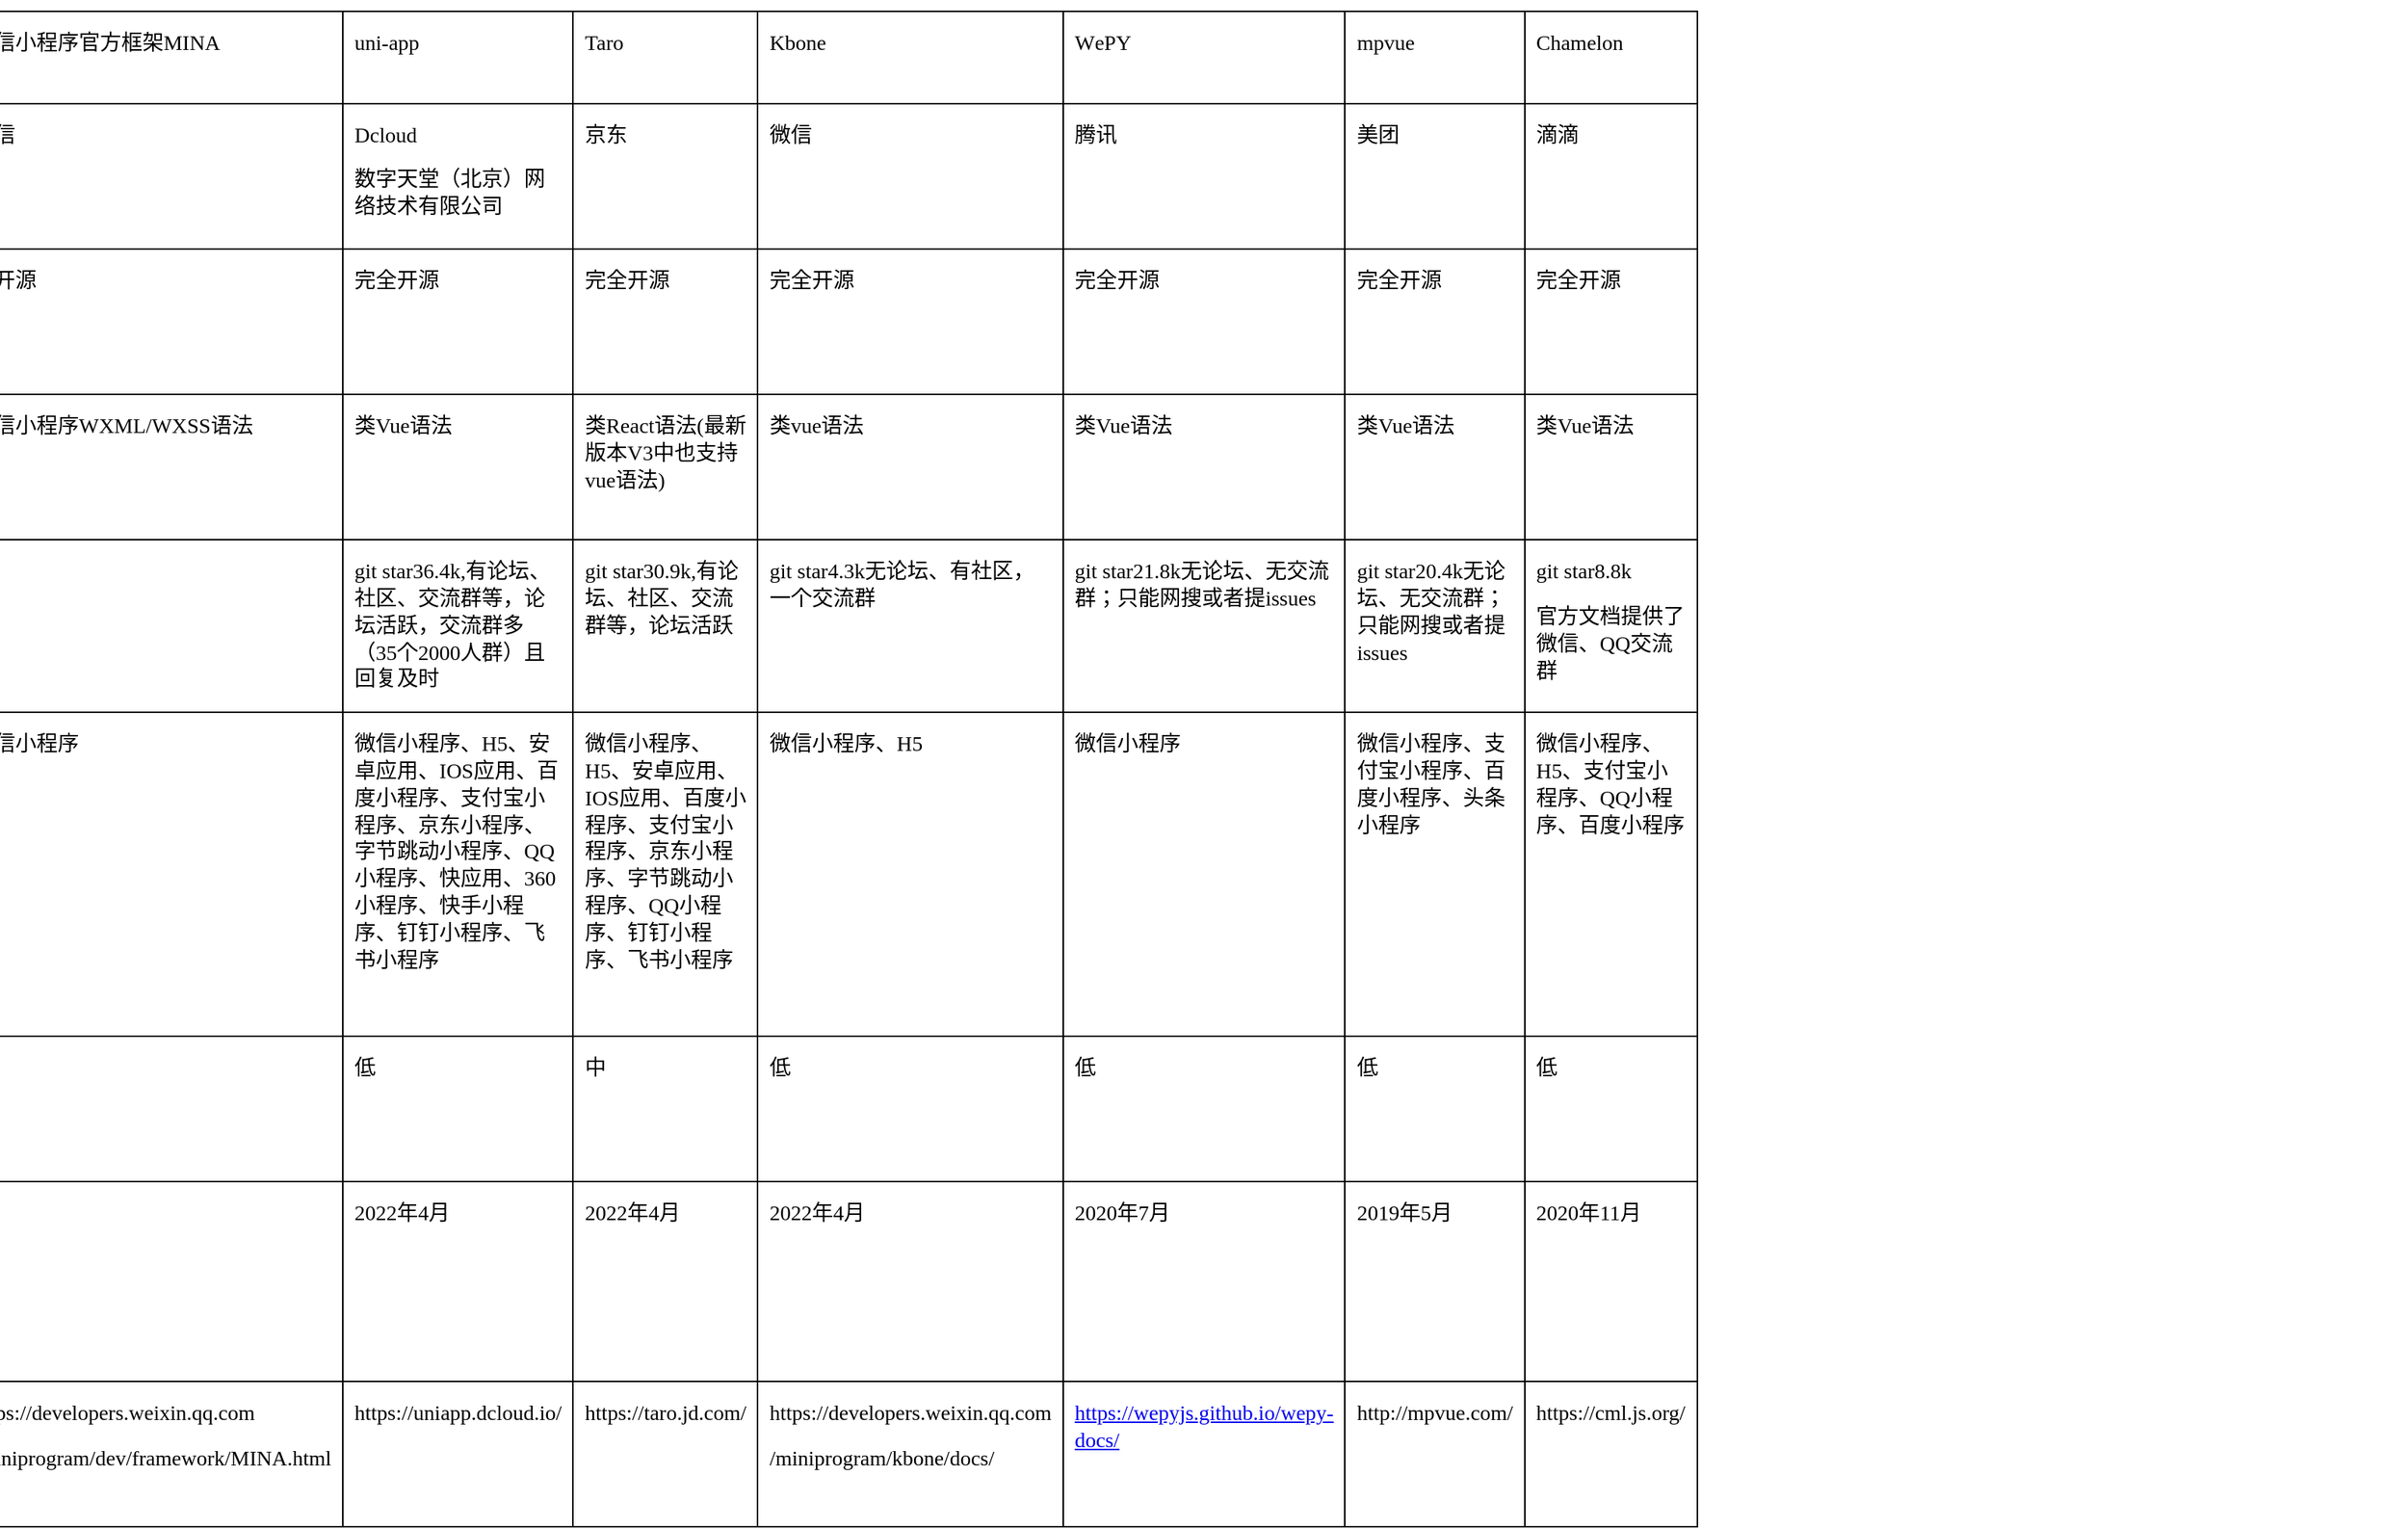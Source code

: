<mxfile version="17.4.6" type="github">
  <diagram id="JvjC3xm0Hi5qa_1F5xGV" name="第 1 页">
    <mxGraphModel dx="1673" dy="896" grid="1" gridSize="10" guides="1" tooltips="1" connect="1" arrows="1" fold="1" page="1" pageScale="1" pageWidth="827" pageHeight="1169" math="0" shadow="0">
      <root>
        <mxCell id="0" />
        <mxCell id="1" parent="0" />
        <mxCell id="kYMN8gXYN29zYbQPkMFa-84" value="&lt;table class=&quot;MsoTableGrid&quot; border=&quot;1&quot; cellspacing=&quot;0&quot; style=&quot;border-collapse: collapse ; width: 524.5pt ; margin-left: -43.1pt ; border: none&quot;&gt;&lt;tbody&gt;&lt;tr&gt;&lt;td width=&quot;84&quot; valign=&quot;top&quot; style=&quot;width: 63.7pt ; padding: 0.0pt 5.4pt 0.0pt 5.4pt ; border-left: 1.0pt solid ; border-right: 1.0pt solid ; border-top: 1.0pt solid ; border-bottom: 1.0pt solid&quot;&gt;&lt;p class=&quot;MsoNormal&quot;&gt;&lt;span style=&quot;font-size: 10.5pt&quot;&gt;&lt;font face=&quot;宋体&quot;&gt;框架&lt;/font&gt;&lt;/span&gt;&lt;span style=&quot;font-family: &amp;#34;calibri&amp;#34; ; font-size: 10.5pt&quot;&gt;&lt;/span&gt;&lt;/p&gt;&lt;/td&gt;&lt;td width=&quot;73&quot; valign=&quot;top&quot; style=&quot;width: 55.1pt ; padding: 0.0pt 5.4pt 0.0pt 5.4pt ; border-left: 1.0pt solid ; border-right: 1.0pt solid ; border-top: 1.0pt solid ; border-bottom: 1.0pt solid&quot;&gt;&lt;p class=&quot;MsoNormal&quot;&gt;&lt;span style=&quot;font-size: 10.5pt&quot;&gt;&lt;font face=&quot;宋体&quot;&gt;微信小程序官方框架&lt;/font&gt;&lt;/span&gt;&lt;span style=&quot;font-size: 10.5pt&quot;&gt;&lt;font face=&quot;Calibri&quot;&gt;MINA&lt;/font&gt;&lt;/span&gt;&lt;span style=&quot;font-family: &amp;#34;calibri&amp;#34; ; font-size: 10.5pt&quot;&gt;&lt;/span&gt;&lt;/p&gt;&lt;/td&gt;&lt;td width=&quot;80&quot; valign=&quot;top&quot; style=&quot;width: 60.05pt ; padding: 0.0pt 5.4pt 0.0pt 5.4pt ; border-left: 1.0pt solid ; border-right: 1.0pt solid ; border-top: 1.0pt solid ; border-bottom: 1.0pt solid&quot;&gt;&lt;p class=&quot;MsoNormal&quot;&gt;&lt;span style=&quot;font-size: 10.5pt&quot;&gt;&lt;font face=&quot;Calibri&quot;&gt;u&lt;/font&gt;&lt;/span&gt;&lt;span style=&quot;font-size: 10.5pt&quot;&gt;&lt;font face=&quot;Calibri&quot;&gt;ni-app&lt;/font&gt;&lt;/span&gt;&lt;span style=&quot;font-family: &amp;#34;calibri&amp;#34; ; font-size: 10.5pt&quot;&gt;&lt;/span&gt;&lt;/p&gt;&lt;/td&gt;&lt;td width=&quot;80&quot; valign=&quot;top&quot; style=&quot;width: 60.05pt ; padding: 0.0pt 5.4pt 0.0pt 5.4pt ; border-left: 1.0pt solid ; border-right: 1.0pt solid ; border-top: 1.0pt solid ; border-bottom: 1.0pt solid&quot;&gt;&lt;p class=&quot;MsoNormal&quot;&gt;&lt;span style=&quot;font-size: 10.5pt&quot;&gt;&lt;font face=&quot;Calibri&quot;&gt;Taro&lt;/font&gt;&lt;/span&gt;&lt;span style=&quot;font-family: &amp;#34;calibri&amp;#34; ; font-size: 10.5pt&quot;&gt;&lt;/span&gt;&lt;/p&gt;&lt;/td&gt;&lt;td width=&quot;73&quot; valign=&quot;top&quot; style=&quot;width: 55.1pt ; padding: 0.0pt 5.4pt 0.0pt 5.4pt ; border-left: 1.0pt solid ; border-right: 1.0pt solid ; border-top: 1.0pt solid ; border-bottom: 1.0pt solid&quot;&gt;&lt;p class=&quot;MsoNormal&quot;&gt;&lt;span style=&quot;font-size: 10.5pt&quot;&gt;&lt;font face=&quot;Calibri&quot;&gt;Kbone&lt;/font&gt;&lt;/span&gt;&lt;span style=&quot;font-family: &amp;#34;calibri&amp;#34; ; font-size: 10.5pt&quot;&gt;&lt;/span&gt;&lt;/p&gt;&lt;/td&gt;&lt;td width=&quot;80&quot; valign=&quot;top&quot; style=&quot;width: 60.05pt ; padding: 0.0pt 5.4pt 0.0pt 5.4pt ; border-left: 1.0pt solid ; border-right: 1.0pt solid ; border-top: 1.0pt solid ; border-bottom: 1.0pt solid&quot;&gt;&lt;p class=&quot;MsoNormal&quot;&gt;&lt;span style=&quot;font-family: &amp;#34;calibri&amp;#34; ; font-size: 10.5pt&quot;&gt;W&lt;/span&gt;&lt;span style=&quot;font-size: 10.5pt&quot;&gt;&lt;font face=&quot;Calibri&quot;&gt;ePY&lt;/font&gt;&lt;/span&gt;&lt;span style=&quot;font-family: &amp;#34;calibri&amp;#34; ; font-size: 10.5pt&quot;&gt;&lt;/span&gt;&lt;/p&gt;&lt;/td&gt;&lt;td width=&quot;80&quot; valign=&quot;top&quot; style=&quot;width: 60.05pt ; padding: 0.0pt 5.4pt 0.0pt 5.4pt ; border-left: 1.0pt solid ; border-right: 1.0pt solid ; border-top: 1.0pt solid ; border-bottom: 1.0pt solid&quot;&gt;&lt;p class=&quot;MsoNormal&quot;&gt;&lt;span style=&quot;font-size: 10.5pt&quot;&gt;&lt;font face=&quot;Calibri&quot;&gt;m&lt;/font&gt;&lt;/span&gt;&lt;span style=&quot;font-size: 10.5pt&quot;&gt;&lt;font face=&quot;Calibri&quot;&gt;pvue&lt;/font&gt;&lt;/span&gt;&lt;span style=&quot;font-family: &amp;#34;calibri&amp;#34; ; font-size: 10.5pt&quot;&gt;&lt;/span&gt;&lt;/p&gt;&lt;/td&gt;&lt;td width=&quot;147&quot; valign=&quot;top&quot; style=&quot;width: 110.4pt ; padding: 0.0pt 5.4pt 0.0pt 5.4pt ; border-left: 1.0pt solid ; border-right: 1.0pt solid ; border-top: 1.0pt solid ; border-bottom: 1.0pt solid&quot;&gt;&lt;p class=&quot;MsoNormal&quot;&gt;&lt;span style=&quot;font-family: &amp;#34;calibri&amp;#34; ; font-size: 10.5pt&quot;&gt;C&lt;/span&gt;&lt;span style=&quot;font-size: 10.5pt&quot;&gt;&lt;font face=&quot;Calibri&quot;&gt;hamelon&lt;/font&gt;&lt;/span&gt;&lt;span style=&quot;font-family: &amp;#34;calibri&amp;#34; ; font-size: 10.5pt&quot;&gt;&lt;/span&gt;&lt;/p&gt;&lt;/td&gt;&lt;/tr&gt;&lt;tr&gt;&lt;td width=&quot;84&quot; valign=&quot;top&quot; style=&quot;width: 63.7pt ; padding: 0.0pt 5.4pt 0.0pt 5.4pt ; border-left: 1.0pt solid ; border-right: 1.0pt solid ; border-top: none ; border-bottom: 1.0pt solid&quot;&gt;&lt;p class=&quot;MsoNormal&quot;&gt;&lt;span style=&quot;font-size: 10.5pt&quot;&gt;&lt;font face=&quot;宋体&quot;&gt;维护组织&lt;/font&gt;&lt;/span&gt;&lt;span style=&quot;font-family: &amp;#34;calibri&amp;#34; ; font-size: 10.5pt&quot;&gt;&lt;/span&gt;&lt;/p&gt;&lt;/td&gt;&lt;td width=&quot;73&quot; valign=&quot;top&quot; style=&quot;width: 55.1pt ; padding: 0.0pt 5.4pt 0.0pt 5.4pt ; border-left: 1.0pt solid ; border-right: 1.0pt solid ; border-top: none ; border-bottom: 1.0pt solid&quot;&gt;&lt;p class=&quot;MsoNormal&quot;&gt;&lt;span style=&quot;font-size: 10.5pt&quot;&gt;&lt;font face=&quot;宋体&quot;&gt;微信&lt;/font&gt;&lt;/span&gt;&lt;span style=&quot;font-family: &amp;#34;calibri&amp;#34; ; font-size: 10.5pt&quot;&gt;&lt;/span&gt;&lt;/p&gt;&lt;/td&gt;&lt;td width=&quot;80&quot; valign=&quot;top&quot; style=&quot;width: 60.05pt ; padding: 0.0pt 5.4pt 0.0pt 5.4pt ; border-left: 1.0pt solid ; border-right: 1.0pt solid ; border-top: none ; border-bottom: 1.0pt solid&quot;&gt;&lt;p class=&quot;MsoNormal&quot;&gt;&lt;span style=&quot;font-family: &amp;#34;calibri&amp;#34; ; font-size: 10.5pt&quot;&gt;D&lt;/span&gt;&lt;span style=&quot;font-size: 10.5pt&quot;&gt;&lt;font face=&quot;Calibri&quot;&gt;cloud&lt;/font&gt;&lt;/span&gt;&lt;span style=&quot;font-size: 10.5pt&quot;&gt;&lt;/span&gt;&lt;/p&gt;&lt;p class=&quot;MsoNormal&quot;&gt;&lt;span style=&quot;font-size: 10.5pt&quot;&gt;&lt;font face=&quot;宋体&quot;&gt;数字天堂（北京）网络技术有限公司&lt;/font&gt;&lt;/span&gt;&lt;span style=&quot;font-size: 10.5pt&quot;&gt;&lt;/span&gt;&lt;/p&gt;&lt;/td&gt;&lt;td width=&quot;80&quot; valign=&quot;top&quot; style=&quot;width: 60.05pt ; padding: 0.0pt 5.4pt 0.0pt 5.4pt ; border-left: 1.0pt solid ; border-right: 1.0pt solid ; border-top: none ; border-bottom: 1.0pt solid&quot;&gt;&lt;p class=&quot;MsoNormal&quot;&gt;&lt;span style=&quot;font-size: 10.5pt&quot;&gt;&lt;font face=&quot;宋体&quot;&gt;京东&lt;/font&gt;&lt;/span&gt;&lt;span style=&quot;font-family: &amp;#34;calibri&amp;#34; ; font-size: 10.5pt&quot;&gt;&lt;/span&gt;&lt;/p&gt;&lt;/td&gt;&lt;td width=&quot;73&quot; valign=&quot;top&quot; style=&quot;width: 55.1pt ; padding: 0.0pt 5.4pt 0.0pt 5.4pt ; border-left: 1.0pt solid ; border-right: 1.0pt solid ; border-top: none ; border-bottom: 1.0pt solid&quot;&gt;&lt;p class=&quot;MsoNormal&quot;&gt;&lt;span style=&quot;font-size: 10.5pt&quot;&gt;&lt;font face=&quot;宋体&quot;&gt;微信&lt;/font&gt;&lt;/span&gt;&lt;span style=&quot;font-size: 10.5pt&quot;&gt;&lt;/span&gt;&lt;/p&gt;&lt;/td&gt;&lt;td width=&quot;80&quot; valign=&quot;top&quot; style=&quot;width: 60.05pt ; padding: 0.0pt 5.4pt 0.0pt 5.4pt ; border-left: 1.0pt solid ; border-right: 1.0pt solid ; border-top: none ; border-bottom: 1.0pt solid&quot;&gt;&lt;p class=&quot;MsoNormal&quot;&gt;&lt;span style=&quot;font-size: 10.5pt&quot;&gt;&lt;font face=&quot;宋体&quot;&gt;腾讯&lt;/font&gt;&lt;/span&gt;&lt;span style=&quot;font-family: &amp;#34;calibri&amp;#34; ; font-size: 10.5pt&quot;&gt;&lt;/span&gt;&lt;/p&gt;&lt;/td&gt;&lt;td width=&quot;80&quot; valign=&quot;top&quot; style=&quot;width: 60.05pt ; padding: 0.0pt 5.4pt 0.0pt 5.4pt ; border-left: 1.0pt solid ; border-right: 1.0pt solid ; border-top: none ; border-bottom: 1.0pt solid&quot;&gt;&lt;p class=&quot;MsoNormal&quot;&gt;&lt;span style=&quot;font-size: 10.5pt&quot;&gt;&lt;font face=&quot;宋体&quot;&gt;美团&lt;/font&gt;&lt;/span&gt;&lt;span style=&quot;font-family: &amp;#34;calibri&amp;#34; ; font-size: 10.5pt&quot;&gt;&lt;/span&gt;&lt;/p&gt;&lt;/td&gt;&lt;td width=&quot;147&quot; valign=&quot;top&quot; style=&quot;width: 110.4pt ; padding: 0.0pt 5.4pt 0.0pt 5.4pt ; border-left: 1.0pt solid ; border-right: 1.0pt solid ; border-top: none ; border-bottom: 1.0pt solid&quot;&gt;&lt;p class=&quot;MsoNormal&quot;&gt;&lt;span style=&quot;font-size: 10.5pt&quot;&gt;&lt;font face=&quot;宋体&quot;&gt;滴滴&lt;/font&gt;&lt;/span&gt;&lt;span style=&quot;font-family: &amp;#34;calibri&amp;#34; ; font-size: 10.5pt&quot;&gt;&lt;/span&gt;&lt;/p&gt;&lt;/td&gt;&lt;/tr&gt;&lt;tr&gt;&lt;td width=&quot;84&quot; valign=&quot;top&quot; style=&quot;width: 63.7pt ; padding: 0.0pt 5.4pt 0.0pt 5.4pt ; border-left: 1.0pt solid ; border-right: 1.0pt solid ; border-top: none ; border-bottom: 1.0pt solid&quot;&gt;&lt;p class=&quot;MsoNormal&quot;&gt;&lt;span style=&quot;font-size: 10.5pt&quot;&gt;&lt;font face=&quot;宋体&quot;&gt;开源程度&lt;/font&gt;&lt;/span&gt;&lt;span style=&quot;font-size: 10.5pt&quot;&gt;&lt;/span&gt;&lt;/p&gt;&lt;/td&gt;&lt;td width=&quot;73&quot; valign=&quot;top&quot; style=&quot;width: 55.1pt ; padding: 0.0pt 5.4pt 0.0pt 5.4pt ; border-left: 1.0pt solid ; border-right: 1.0pt solid ; border-top: none ; border-bottom: 1.0pt solid&quot;&gt;&lt;p class=&quot;MsoNormal&quot;&gt;&lt;span style=&quot;font-size: 10.5pt&quot;&gt;&lt;font face=&quot;宋体&quot;&gt;不开源&lt;/font&gt;&lt;/span&gt;&lt;span style=&quot;font-size: 10.5pt&quot;&gt;&lt;/span&gt;&lt;/p&gt;&lt;/td&gt;&lt;td width=&quot;80&quot; valign=&quot;top&quot; style=&quot;width: 60.05pt ; padding: 0.0pt 5.4pt 0.0pt 5.4pt ; border-left: 1.0pt solid ; border-right: 1.0pt solid ; border-top: none ; border-bottom: 1.0pt solid&quot;&gt;&lt;p class=&quot;MsoNormal&quot;&gt;&lt;span style=&quot;font-size: 10.5pt&quot;&gt;&lt;font face=&quot;宋体&quot;&gt;完全开源&lt;/font&gt;&lt;/span&gt;&lt;span style=&quot;font-size: 10.5pt&quot;&gt;&lt;/span&gt;&lt;/p&gt;&lt;/td&gt;&lt;td width=&quot;80&quot; valign=&quot;top&quot; style=&quot;width: 60.05pt ; padding: 0.0pt 5.4pt 0.0pt 5.4pt ; border-left: 1.0pt solid ; border-right: 1.0pt solid ; border-top: none ; border-bottom: 1.0pt solid&quot;&gt;&lt;p class=&quot;MsoNormal&quot;&gt;&lt;span style=&quot;font-size: 10.5pt&quot;&gt;&lt;font face=&quot;宋体&quot;&gt;完全开源&lt;/font&gt;&lt;/span&gt;&lt;span style=&quot;font-size: 10.5pt&quot;&gt;&lt;/span&gt;&lt;/p&gt;&lt;/td&gt;&lt;td width=&quot;73&quot; valign=&quot;top&quot; style=&quot;width: 55.1pt ; padding: 0.0pt 5.4pt 0.0pt 5.4pt ; border-left: 1.0pt solid ; border-right: 1.0pt solid ; border-top: none ; border-bottom: 1.0pt solid&quot;&gt;&lt;p class=&quot;MsoNormal&quot;&gt;&lt;span style=&quot;font-size: 10.5pt&quot;&gt;&lt;font face=&quot;宋体&quot;&gt;完全开源&lt;/font&gt;&lt;/span&gt;&lt;span style=&quot;font-size: 10.5pt&quot;&gt;&lt;/span&gt;&lt;/p&gt;&lt;/td&gt;&lt;td width=&quot;80&quot; valign=&quot;top&quot; style=&quot;width: 60.05pt ; padding: 0.0pt 5.4pt 0.0pt 5.4pt ; border-left: 1.0pt solid ; border-right: 1.0pt solid ; border-top: none ; border-bottom: 1.0pt solid&quot;&gt;&lt;p class=&quot;MsoNormal&quot;&gt;&lt;span style=&quot;font-size: 10.5pt&quot;&gt;&lt;font face=&quot;宋体&quot;&gt;完全开源&lt;/font&gt;&lt;/span&gt;&lt;span style=&quot;font-size: 10.5pt&quot;&gt;&lt;/span&gt;&lt;/p&gt;&lt;/td&gt;&lt;td width=&quot;80&quot; valign=&quot;top&quot; style=&quot;width: 60.05pt ; padding: 0.0pt 5.4pt 0.0pt 5.4pt ; border-left: 1.0pt solid ; border-right: 1.0pt solid ; border-top: none ; border-bottom: 1.0pt solid&quot;&gt;&lt;p class=&quot;MsoNormal&quot;&gt;&lt;span style=&quot;font-size: 10.5pt&quot;&gt;&lt;font face=&quot;宋体&quot;&gt;完全开源&lt;/font&gt;&lt;/span&gt;&lt;span style=&quot;font-size: 10.5pt&quot;&gt;&lt;/span&gt;&lt;/p&gt;&lt;/td&gt;&lt;td width=&quot;147&quot; valign=&quot;top&quot; style=&quot;width: 110.4pt ; padding: 0.0pt 5.4pt 0.0pt 5.4pt ; border-left: 1.0pt solid ; border-right: 1.0pt solid ; border-top: none ; border-bottom: 1.0pt solid&quot;&gt;&lt;p class=&quot;MsoNormal&quot;&gt;&lt;span style=&quot;font-size: 10.5pt&quot;&gt;&lt;font face=&quot;宋体&quot;&gt;完全开源&lt;/font&gt;&lt;/span&gt;&lt;span style=&quot;font-size: 10.5pt&quot;&gt;&lt;/span&gt;&lt;/p&gt;&lt;/td&gt;&lt;/tr&gt;&lt;tr&gt;&lt;td width=&quot;84&quot; valign=&quot;top&quot; style=&quot;width: 63.7pt ; padding: 0.0pt 5.4pt 0.0pt 5.4pt ; border-left: 1.0pt solid ; border-right: 1.0pt solid ; border-top: none ; border-bottom: 1.0pt solid&quot;&gt;&lt;p class=&quot;MsoNormal&quot;&gt;&lt;span style=&quot;font-size: 10.5pt&quot;&gt;&lt;font face=&quot;宋体&quot;&gt;语言特性&lt;/font&gt;&lt;/span&gt;&lt;span style=&quot;font-size: 10.5pt&quot;&gt;&lt;/span&gt;&lt;/p&gt;&lt;/td&gt;&lt;td width=&quot;73&quot; valign=&quot;top&quot; style=&quot;width: 55.1pt ; padding: 0.0pt 5.4pt 0.0pt 5.4pt ; border-left: 1.0pt solid ; border-right: 1.0pt solid ; border-top: none ; border-bottom: 1.0pt solid&quot;&gt;&lt;p class=&quot;MsoNormal&quot;&gt;&lt;span style=&quot;font-size: 10.5pt&quot;&gt;&lt;font face=&quot;宋体&quot;&gt;微信小程序&lt;/font&gt;&lt;font face=&quot;宋体&quot;&gt;WXML/WXSS语法&lt;/font&gt;&lt;/span&gt;&lt;span style=&quot;font-size: 10.5pt&quot;&gt;&lt;/span&gt;&lt;/p&gt;&lt;/td&gt;&lt;td width=&quot;80&quot; valign=&quot;top&quot; style=&quot;width: 60.05pt ; padding: 0.0pt 5.4pt 0.0pt 5.4pt ; border-left: 1.0pt solid ; border-right: 1.0pt solid ; border-top: none ; border-bottom: 1.0pt solid&quot;&gt;&lt;p class=&quot;MsoNormal&quot;&gt;&lt;span style=&quot;font-size: 10.5pt&quot;&gt;&lt;font face=&quot;宋体&quot;&gt;类&lt;/font&gt;&lt;font face=&quot;宋体&quot;&gt;Vue语法&lt;/font&gt;&lt;/span&gt;&lt;span style=&quot;font-size: 10.5pt&quot;&gt;&lt;/span&gt;&lt;/p&gt;&lt;/td&gt;&lt;td width=&quot;80&quot; valign=&quot;top&quot; style=&quot;width: 60.05pt ; padding: 0.0pt 5.4pt 0.0pt 5.4pt ; border-left: 1.0pt solid ; border-right: 1.0pt solid ; border-top: none ; border-bottom: 1.0pt solid&quot;&gt;&lt;p class=&quot;MsoNormal&quot;&gt;&lt;span style=&quot;font-size: 10.5pt&quot;&gt;&lt;font face=&quot;宋体&quot;&gt;类&lt;/font&gt;&lt;font face=&quot;宋体&quot;&gt;React语法&lt;/font&gt;&lt;/span&gt;&lt;span style=&quot;font-size: 10.5pt&quot;&gt;&lt;font face=&quot;宋体&quot;&gt;(&lt;/font&gt;&lt;/span&gt;&lt;span style=&quot;font-size: 10.5pt&quot;&gt;&lt;font face=&quot;宋体&quot;&gt;最新版本&lt;/font&gt;&lt;font face=&quot;宋体&quot;&gt;V3中也支持vue语法&lt;/font&gt;&lt;/span&gt;&lt;span style=&quot;font-size: 10.5pt&quot;&gt;&lt;font face=&quot;宋体&quot;&gt;)&lt;/font&gt;&lt;/span&gt;&lt;span style=&quot;font-size: 10.5pt&quot;&gt;&lt;/span&gt;&lt;/p&gt;&lt;/td&gt;&lt;td width=&quot;73&quot; valign=&quot;top&quot; style=&quot;width: 55.1pt ; padding: 0.0pt 5.4pt 0.0pt 5.4pt ; border-left: 1.0pt solid ; border-right: 1.0pt solid ; border-top: none ; border-bottom: 1.0pt solid&quot;&gt;&lt;p class=&quot;MsoNormal&quot;&gt;&lt;span style=&quot;font-size: 10.5pt&quot;&gt;&lt;font face=&quot;宋体&quot;&gt;类&lt;/font&gt;&lt;font face=&quot;宋体&quot;&gt;vue语法&lt;/font&gt;&lt;/span&gt;&lt;span style=&quot;font-size: 10.5pt&quot;&gt;&lt;/span&gt;&lt;/p&gt;&lt;/td&gt;&lt;td width=&quot;80&quot; valign=&quot;top&quot; style=&quot;width: 60.05pt ; padding: 0.0pt 5.4pt 0.0pt 5.4pt ; border-left: 1.0pt solid ; border-right: 1.0pt solid ; border-top: none ; border-bottom: 1.0pt solid&quot;&gt;&lt;p class=&quot;MsoNormal&quot;&gt;&lt;span style=&quot;font-size: 10.5pt&quot;&gt;&lt;font face=&quot;宋体&quot;&gt;类&lt;/font&gt;&lt;font face=&quot;宋体&quot;&gt;Vue语法&lt;/font&gt;&lt;/span&gt;&lt;span style=&quot;font-size: 10.5pt&quot;&gt;&lt;/span&gt;&lt;/p&gt;&lt;/td&gt;&lt;td width=&quot;80&quot; valign=&quot;top&quot; style=&quot;width: 60.05pt ; padding: 0.0pt 5.4pt 0.0pt 5.4pt ; border-left: 1.0pt solid ; border-right: 1.0pt solid ; border-top: none ; border-bottom: 1.0pt solid&quot;&gt;&lt;p class=&quot;MsoNormal&quot;&gt;&lt;span style=&quot;font-size: 10.5pt&quot;&gt;&lt;font face=&quot;宋体&quot;&gt;类&lt;/font&gt;&lt;font face=&quot;宋体&quot;&gt;Vue语法&lt;/font&gt;&lt;/span&gt;&lt;span style=&quot;font-size: 10.5pt&quot;&gt;&lt;/span&gt;&lt;/p&gt;&lt;/td&gt;&lt;td width=&quot;147&quot; valign=&quot;top&quot; style=&quot;width: 110.4pt ; padding: 0.0pt 5.4pt 0.0pt 5.4pt ; border-left: 1.0pt solid ; border-right: 1.0pt solid ; border-top: none ; border-bottom: 1.0pt solid&quot;&gt;&lt;p class=&quot;MsoNormal&quot;&gt;&lt;span style=&quot;font-size: 10.5pt&quot;&gt;&lt;font face=&quot;宋体&quot;&gt;类&lt;/font&gt;&lt;font face=&quot;宋体&quot;&gt;Vue语法&lt;/font&gt;&lt;/span&gt;&lt;span style=&quot;font-size: 10.5pt&quot;&gt;&lt;/span&gt;&lt;/p&gt;&lt;/td&gt;&lt;/tr&gt;&lt;tr&gt;&lt;td width=&quot;84&quot; valign=&quot;top&quot; style=&quot;width: 63.7pt ; padding: 0.0pt 5.4pt 0.0pt 5.4pt ; border-left: 1.0pt solid ; border-right: 1.0pt solid ; border-top: none ; border-bottom: 1.0pt solid&quot;&gt;&lt;p class=&quot;MsoNormal&quot;&gt;&lt;span style=&quot;font-size: 10.5pt&quot;&gt;&lt;font face=&quot;宋体&quot;&gt;社群活跃&lt;/font&gt;&lt;/span&gt;&lt;span style=&quot;font-size: 10.5pt&quot;&gt;&lt;/span&gt;&lt;/p&gt;&lt;/td&gt;&lt;td width=&quot;73&quot; valign=&quot;top&quot; style=&quot;width: 55.1pt ; padding: 0.0pt 5.4pt 0.0pt 5.4pt ; border-left: 1.0pt solid ; border-right: 1.0pt solid ; border-top: none ; border-bottom: 1.0pt solid&quot;&gt;&lt;p class=&quot;MsoNormal&quot;&gt;&lt;span style=&quot;font-size: 10.5pt&quot;&gt;&lt;font face=&quot;宋体&quot;&gt;-&lt;/font&gt;&lt;/span&gt;&lt;span style=&quot;font-size: 10.5pt&quot;&gt;&lt;/span&gt;&lt;/p&gt;&lt;/td&gt;&lt;td width=&quot;80&quot; valign=&quot;top&quot; style=&quot;width: 60.05pt ; padding: 0.0pt 5.4pt 0.0pt 5.4pt ; border-left: 1.0pt solid ; border-right: 1.0pt solid ; border-top: none ; border-bottom: 1.0pt solid&quot;&gt;&lt;p class=&quot;MsoNormal&quot;&gt;&lt;span style=&quot;font-size: 10.5pt&quot;&gt;&lt;font face=&quot;宋体&quot;&gt;git star36.4k,&lt;/font&gt;&lt;/span&gt;&lt;span style=&quot;font-size: 10.5pt&quot;&gt;&lt;font face=&quot;宋体&quot;&gt;有论坛、社区、交流群等，论坛活跃，交流群多（&lt;/font&gt;&lt;font face=&quot;宋体&quot;&gt;35个2000人群）且回复及时&lt;/font&gt;&lt;/span&gt;&lt;span style=&quot;font-size: 10.5pt&quot;&gt;&lt;/span&gt;&lt;/p&gt;&lt;/td&gt;&lt;td width=&quot;80&quot; valign=&quot;top&quot; style=&quot;width: 60.05pt ; padding: 0.0pt 5.4pt 0.0pt 5.4pt ; border-left: 1.0pt solid ; border-right: 1.0pt solid ; border-top: none ; border-bottom: 1.0pt solid&quot;&gt;&lt;p class=&quot;MsoNormal&quot;&gt;&lt;span style=&quot;font-size: 10.5pt&quot;&gt;&lt;font face=&quot;宋体&quot;&gt;git star30.9k,&lt;/font&gt;&lt;/span&gt;&lt;span style=&quot;font-size: 10.5pt&quot;&gt;&lt;font face=&quot;宋体&quot;&gt;有论坛、社区、交流群等，论坛活跃&lt;/font&gt;&lt;/span&gt;&lt;span style=&quot;font-size: 10.5pt&quot;&gt;&lt;/span&gt;&lt;/p&gt;&lt;/td&gt;&lt;td width=&quot;73&quot; valign=&quot;top&quot; style=&quot;width: 55.1pt ; padding: 0.0pt 5.4pt 0.0pt 5.4pt ; border-left: 1.0pt solid ; border-right: 1.0pt solid ; border-top: none ; border-bottom: 1.0pt solid&quot;&gt;&lt;p class=&quot;MsoNormal&quot;&gt;&lt;span style=&quot;font-size: 10.5pt&quot;&gt;&lt;font face=&quot;宋体&quot;&gt;git star4.3k无&lt;/font&gt;&lt;/span&gt;&lt;span style=&quot;font-size: 10.5pt&quot;&gt;&lt;font face=&quot;宋体&quot;&gt;论坛、&lt;/font&gt;&lt;/span&gt;&lt;span style=&quot;font-size: 10.5pt&quot;&gt;&lt;font face=&quot;宋体&quot;&gt;有社区，&lt;/font&gt;&lt;/span&gt;&lt;span style=&quot;font-size: 10.5pt&quot;&gt;&lt;font face=&quot;宋体&quot;&gt;一个交流群&lt;/font&gt;&lt;/span&gt;&lt;span style=&quot;font-size: 10.5pt&quot;&gt;&lt;/span&gt;&lt;/p&gt;&lt;/td&gt;&lt;td width=&quot;80&quot; valign=&quot;top&quot; style=&quot;width: 60.05pt ; padding: 0.0pt 5.4pt 0.0pt 5.4pt ; border-left: 1.0pt solid ; border-right: 1.0pt solid ; border-top: none ; border-bottom: 1.0pt solid&quot;&gt;&lt;p class=&quot;MsoNormal&quot;&gt;&lt;span style=&quot;font-size: 10.5pt&quot;&gt;&lt;font face=&quot;宋体&quot;&gt;git star21.8k&lt;/font&gt;&lt;/span&gt;&lt;span style=&quot;font-size: 10.5pt&quot;&gt;&lt;font face=&quot;宋体&quot;&gt;无论坛、无交流群；只能网搜或者提&lt;/font&gt;&lt;font face=&quot;宋体&quot;&gt;issues&lt;/font&gt;&lt;/span&gt;&lt;span style=&quot;font-size: 10.5pt&quot;&gt;&lt;/span&gt;&lt;/p&gt;&lt;/td&gt;&lt;td width=&quot;80&quot; valign=&quot;top&quot; style=&quot;width: 60.05pt ; padding: 0.0pt 5.4pt 0.0pt 5.4pt ; border-left: 1.0pt solid ; border-right: 1.0pt solid ; border-top: none ; border-bottom: 1.0pt solid&quot;&gt;&lt;p class=&quot;MsoNormal&quot;&gt;&lt;span style=&quot;font-size: 10.5pt&quot;&gt;&lt;font face=&quot;宋体&quot;&gt;git star20.4k&lt;/font&gt;&lt;/span&gt;&lt;span style=&quot;font-size: 10.5pt&quot;&gt;&lt;font face=&quot;宋体&quot;&gt;无论坛、无交流群；只能网搜或者提&lt;/font&gt;&lt;font face=&quot;宋体&quot;&gt;issues&lt;/font&gt;&lt;/span&gt;&lt;span style=&quot;font-size: 10.5pt&quot;&gt;&lt;/span&gt;&lt;/p&gt;&lt;/td&gt;&lt;td width=&quot;147&quot; valign=&quot;top&quot; style=&quot;width: 110.4pt ; padding: 0.0pt 5.4pt 0.0pt 5.4pt ; border-left: 1.0pt solid ; border-right: 1.0pt solid ; border-top: none ; border-bottom: 1.0pt solid&quot;&gt;&lt;p class=&quot;MsoNormal&quot;&gt;&lt;span style=&quot;font-size: 10.5pt&quot;&gt;&lt;font face=&quot;宋体&quot;&gt;git star8.8k&lt;/font&gt;&lt;/span&gt;&lt;span style=&quot;font-size: 10.5pt&quot;&gt;&lt;/span&gt;&lt;/p&gt;&lt;p class=&quot;MsoNormal&quot;&gt;&lt;span style=&quot;font-size: 10.5pt&quot;&gt;&lt;font face=&quot;宋体&quot;&gt;官方文档提供了微信、&lt;/font&gt;&lt;font face=&quot;宋体&quot;&gt;QQ交流群&lt;/font&gt;&lt;/span&gt;&lt;span style=&quot;font-size: 10.5pt&quot;&gt;&lt;/span&gt;&lt;/p&gt;&lt;/td&gt;&lt;/tr&gt;&lt;tr&gt;&lt;td width=&quot;84&quot; valign=&quot;top&quot; style=&quot;width: 63.7pt ; padding: 0.0pt 5.4pt 0.0pt 5.4pt ; border-left: 1.0pt solid ; border-right: 1.0pt solid ; border-top: none ; border-bottom: 1.0pt solid&quot;&gt;&lt;p class=&quot;MsoNormal&quot;&gt;&lt;span style=&quot;font-size: 10.5pt&quot;&gt;&lt;font face=&quot;宋体&quot;&gt;多端兼容&lt;/font&gt;&lt;/span&gt;&lt;span style=&quot;font-size: 10.5pt&quot;&gt;&lt;/span&gt;&lt;/p&gt;&lt;/td&gt;&lt;td width=&quot;73&quot; valign=&quot;top&quot; style=&quot;width: 55.1pt ; padding: 0.0pt 5.4pt 0.0pt 5.4pt ; border-left: 1.0pt solid ; border-right: 1.0pt solid ; border-top: none ; border-bottom: 1.0pt solid&quot;&gt;&lt;p class=&quot;MsoNormal&quot;&gt;&lt;span style=&quot;font-size: 10.5pt&quot;&gt;&lt;font face=&quot;宋体&quot;&gt;微信小程序&lt;/font&gt;&lt;/span&gt;&lt;span style=&quot;font-size: 10.5pt&quot;&gt;&lt;/span&gt;&lt;/p&gt;&lt;/td&gt;&lt;td width=&quot;80&quot; valign=&quot;top&quot; style=&quot;width: 60.05pt ; padding: 0.0pt 5.4pt 0.0pt 5.4pt ; border-left: 1.0pt solid ; border-right: 1.0pt solid ; border-top: none ; border-bottom: 1.0pt solid&quot;&gt;&lt;p class=&quot;MsoNormal&quot;&gt;&lt;span style=&quot;font-size: 10.5pt&quot;&gt;&lt;font face=&quot;宋体&quot;&gt;微信小程序、&lt;/font&gt;&lt;font face=&quot;宋体&quot;&gt;H5、&lt;/font&gt;&lt;/span&gt;&lt;span style=&quot;font-size: 10.5pt&quot;&gt;&lt;font face=&quot;宋体&quot;&gt;安卓应用、&lt;/font&gt;&lt;font face=&quot;宋体&quot;&gt;IOS应用、百度小程序、支付宝小程序、京东小程序、字节跳动小程序、QQ小程序、快应用、360小程序、快手小程序、钉钉小程序、飞书小程序&lt;/font&gt;&lt;/span&gt;&lt;span style=&quot;font-size: 10.5pt&quot;&gt;&lt;/span&gt;&lt;/p&gt;&lt;/td&gt;&lt;td width=&quot;80&quot; valign=&quot;top&quot; style=&quot;width: 60.05pt ; padding: 0.0pt 5.4pt 0.0pt 5.4pt ; border-left: 1.0pt solid ; border-right: 1.0pt solid ; border-top: none ; border-bottom: 1.0pt solid&quot;&gt;&lt;p class=&quot;MsoNormal&quot;&gt;&lt;span style=&quot;font-size: 10.5pt&quot;&gt;&lt;font face=&quot;宋体&quot;&gt;微信小程序、&lt;/font&gt;&lt;font face=&quot;宋体&quot;&gt;H5、&lt;/font&gt;&lt;/span&gt;&lt;span style=&quot;font-size: 10.5pt&quot;&gt;&lt;font face=&quot;宋体&quot;&gt;安卓应用、&lt;/font&gt;&lt;font face=&quot;宋体&quot;&gt;IOS应用、百度小程序、支付宝小程序、京东小程序、字节跳动小程序、QQ小程序、钉钉小程序、飞书小程序&lt;/font&gt;&lt;/span&gt;&lt;span style=&quot;font-size: 10.5pt&quot;&gt;&lt;/span&gt;&lt;/p&gt;&lt;p class=&quot;MsoNormal&quot;&gt;&lt;span style=&quot;font-size: 10.5pt&quot;&gt;&amp;nbsp;&lt;/span&gt;&lt;/p&gt;&lt;/td&gt;&lt;td width=&quot;73&quot; valign=&quot;top&quot; style=&quot;width: 55.1pt ; padding: 0.0pt 5.4pt 0.0pt 5.4pt ; border-left: 1.0pt solid ; border-right: 1.0pt solid ; border-top: none ; border-bottom: 1.0pt solid&quot;&gt;&lt;p class=&quot;MsoNormal&quot;&gt;&lt;span style=&quot;font-size: 10.5pt&quot;&gt;&lt;font face=&quot;宋体&quot;&gt;微信&lt;/font&gt;&lt;/span&gt;&lt;span style=&quot;font-size: 10.5pt&quot;&gt;&lt;font face=&quot;宋体&quot;&gt;小程序&lt;/font&gt;&lt;/span&gt;&lt;span style=&quot;font-size: 10.5pt&quot;&gt;&lt;font face=&quot;宋体&quot;&gt;、&lt;/font&gt;&lt;font face=&quot;宋体&quot;&gt;H5&lt;/font&gt;&lt;/span&gt;&lt;span style=&quot;font-size: 10.5pt&quot;&gt;&lt;/span&gt;&lt;/p&gt;&lt;/td&gt;&lt;td width=&quot;80&quot; valign=&quot;top&quot; style=&quot;width: 60.05pt ; padding: 0.0pt 5.4pt 0.0pt 5.4pt ; border-left: 1.0pt solid ; border-right: 1.0pt solid ; border-top: none ; border-bottom: 1.0pt solid&quot;&gt;&lt;p class=&quot;MsoNormal&quot;&gt;&lt;span style=&quot;font-size: 10.5pt&quot;&gt;&lt;font face=&quot;宋体&quot;&gt;微信&lt;/font&gt;&lt;/span&gt;&lt;span style=&quot;font-size: 10.5pt&quot;&gt;&lt;font face=&quot;宋体&quot;&gt;小程序&lt;/font&gt;&lt;/span&gt;&lt;span style=&quot;font-size: 10.5pt&quot;&gt;&lt;/span&gt;&lt;/p&gt;&lt;/td&gt;&lt;td width=&quot;80&quot; valign=&quot;top&quot; style=&quot;width: 60.05pt ; padding: 0.0pt 5.4pt 0.0pt 5.4pt ; border-left: 1.0pt solid ; border-right: 1.0pt solid ; border-top: none ; border-bottom: 1.0pt solid&quot;&gt;&lt;p class=&quot;MsoNormal&quot;&gt;&lt;span style=&quot;font-size: 10.5pt&quot;&gt;&lt;font face=&quot;宋体&quot;&gt;微信&lt;/font&gt;&lt;/span&gt;&lt;span style=&quot;font-size: 10.5pt&quot;&gt;&lt;font face=&quot;宋体&quot;&gt;小程序&lt;/font&gt;&lt;/span&gt;&lt;span style=&quot;font-size: 10.5pt&quot;&gt;&lt;font face=&quot;宋体&quot;&gt;、支付宝&lt;/font&gt;&lt;/span&gt;&lt;span style=&quot;font-size: 10.5pt&quot;&gt;&lt;font face=&quot;宋体&quot;&gt;小程序&lt;/font&gt;&lt;/span&gt;&lt;span style=&quot;font-size: 10.5pt&quot;&gt;&lt;font face=&quot;宋体&quot;&gt;、百度&lt;/font&gt;&lt;/span&gt;&lt;span style=&quot;font-size: 10.5pt&quot;&gt;&lt;font face=&quot;宋体&quot;&gt;小程序&lt;/font&gt;&lt;/span&gt;&lt;span style=&quot;font-size: 10.5pt&quot;&gt;&lt;font face=&quot;宋体&quot;&gt;、头条&lt;/font&gt;&lt;/span&gt;&lt;span style=&quot;font-size: 10.5pt&quot;&gt;&lt;font face=&quot;宋体&quot;&gt;小程序&lt;/font&gt;&lt;/span&gt;&lt;span style=&quot;font-size: 10.5pt&quot;&gt;&lt;/span&gt;&lt;/p&gt;&lt;/td&gt;&lt;td width=&quot;147&quot; valign=&quot;top&quot; style=&quot;width: 110.4pt ; padding: 0.0pt 5.4pt 0.0pt 5.4pt ; border-left: 1.0pt solid ; border-right: 1.0pt solid ; border-top: none ; border-bottom: 1.0pt solid&quot;&gt;&lt;p class=&quot;MsoNormal&quot;&gt;&lt;span style=&quot;font-size: 10.5pt&quot;&gt;&lt;font face=&quot;宋体&quot;&gt;微信&lt;/font&gt;&lt;/span&gt;&lt;span style=&quot;font-size: 10.5pt&quot;&gt;&lt;font face=&quot;宋体&quot;&gt;小程序&lt;/font&gt;&lt;/span&gt;&lt;span style=&quot;font-size: 10.5pt&quot;&gt;&lt;font face=&quot;宋体&quot;&gt;、&lt;/font&gt;&lt;font face=&quot;宋体&quot;&gt;H5&lt;/font&gt;&lt;/span&gt;&lt;span style=&quot;font-size: 10.5pt&quot;&gt;&lt;font face=&quot;宋体&quot;&gt;、&lt;/font&gt;&lt;/span&gt;&lt;span style=&quot;font-size: 10.5pt&quot;&gt;&lt;font face=&quot;宋体&quot;&gt;支付宝小程序、&lt;/font&gt;&lt;font face=&quot;宋体&quot;&gt;QQ小程序、百度小程序&lt;/font&gt;&lt;/span&gt;&lt;span style=&quot;font-size: 10.5pt&quot;&gt;&lt;/span&gt;&lt;/p&gt;&lt;/td&gt;&lt;/tr&gt;&lt;tr&gt;&lt;td width=&quot;84&quot; valign=&quot;top&quot; style=&quot;width: 63.7pt ; padding: 0.0pt 5.4pt 0.0pt 5.4pt ; border-left: 1.0pt solid ; border-right: 1.0pt solid ; border-top: none ; border-bottom: 1.0pt solid&quot;&gt;&lt;p class=&quot;MsoNormal&quot;&gt;&lt;span style=&quot;font-size: 10.5pt&quot;&gt;&lt;font face=&quot;宋体&quot;&gt;学习成本&lt;/font&gt;&lt;/span&gt;&lt;span style=&quot;font-size: 10.5pt&quot;&gt;&lt;/span&gt;&lt;/p&gt;&lt;/td&gt;&lt;td width=&quot;73&quot; valign=&quot;top&quot; style=&quot;width: 55.1pt ; padding: 0.0pt 5.4pt 0.0pt 5.4pt ; border-left: 1.0pt solid ; border-right: 1.0pt solid ; border-top: none ; border-bottom: 1.0pt solid&quot;&gt;&lt;p class=&quot;MsoNormal&quot;&gt;&lt;span style=&quot;font-size: 10.5pt&quot;&gt;&lt;font face=&quot;宋体&quot;&gt;高&lt;/font&gt;&lt;/span&gt;&lt;span style=&quot;font-size: 10.5pt&quot;&gt;&lt;/span&gt;&lt;/p&gt;&lt;/td&gt;&lt;td width=&quot;80&quot; valign=&quot;top&quot; style=&quot;width: 60.05pt ; padding: 0.0pt 5.4pt 0.0pt 5.4pt ; border-left: 1.0pt solid ; border-right: 1.0pt solid ; border-top: none ; border-bottom: 1.0pt solid&quot;&gt;&lt;p class=&quot;MsoNormal&quot;&gt;&lt;span style=&quot;font-size: 10.5pt&quot;&gt;&lt;font face=&quot;宋体&quot;&gt;低&lt;/font&gt;&lt;/span&gt;&lt;span style=&quot;font-size: 10.5pt&quot;&gt;&lt;/span&gt;&lt;/p&gt;&lt;/td&gt;&lt;td width=&quot;80&quot; valign=&quot;top&quot; style=&quot;width: 60.05pt ; padding: 0.0pt 5.4pt 0.0pt 5.4pt ; border-left: 1.0pt solid ; border-right: 1.0pt solid ; border-top: none ; border-bottom: 1.0pt solid&quot;&gt;&lt;p class=&quot;MsoNormal&quot;&gt;&lt;span style=&quot;font-size: 10.5pt&quot;&gt;&lt;font face=&quot;宋体&quot;&gt;中&lt;/font&gt;&lt;/span&gt;&lt;span style=&quot;font-size: 10.5pt&quot;&gt;&lt;/span&gt;&lt;/p&gt;&lt;/td&gt;&lt;td width=&quot;73&quot; valign=&quot;top&quot; style=&quot;width: 55.1pt ; padding: 0.0pt 5.4pt 0.0pt 5.4pt ; border-left: 1.0pt solid ; border-right: 1.0pt solid ; border-top: none ; border-bottom: 1.0pt solid&quot;&gt;&lt;p class=&quot;MsoNormal&quot;&gt;&lt;span style=&quot;font-size: 10.5pt&quot;&gt;&lt;font face=&quot;宋体&quot;&gt;低&lt;/font&gt;&lt;/span&gt;&lt;span style=&quot;font-size: 10.5pt&quot;&gt;&lt;/span&gt;&lt;/p&gt;&lt;/td&gt;&lt;td width=&quot;80&quot; valign=&quot;top&quot; style=&quot;width: 60.05pt ; padding: 0.0pt 5.4pt 0.0pt 5.4pt ; border-left: 1.0pt solid ; border-right: 1.0pt solid ; border-top: none ; border-bottom: 1.0pt solid&quot;&gt;&lt;p class=&quot;MsoNormal&quot;&gt;&lt;span style=&quot;font-size: 10.5pt&quot;&gt;&lt;font face=&quot;宋体&quot;&gt;低&lt;/font&gt;&lt;/span&gt;&lt;span style=&quot;font-size: 10.5pt&quot;&gt;&lt;/span&gt;&lt;/p&gt;&lt;/td&gt;&lt;td width=&quot;80&quot; valign=&quot;top&quot; style=&quot;width: 60.05pt ; padding: 0.0pt 5.4pt 0.0pt 5.4pt ; border-left: 1.0pt solid ; border-right: 1.0pt solid ; border-top: none ; border-bottom: 1.0pt solid&quot;&gt;&lt;p class=&quot;MsoNormal&quot;&gt;&lt;span style=&quot;font-size: 10.5pt&quot;&gt;&lt;font face=&quot;宋体&quot;&gt;低&lt;/font&gt;&lt;/span&gt;&lt;span style=&quot;font-size: 10.5pt&quot;&gt;&lt;/span&gt;&lt;/p&gt;&lt;/td&gt;&lt;td width=&quot;147&quot; valign=&quot;top&quot; style=&quot;width: 110.4pt ; padding: 0.0pt 5.4pt 0.0pt 5.4pt ; border-left: 1.0pt solid ; border-right: 1.0pt solid ; border-top: none ; border-bottom: 1.0pt solid&quot;&gt;&lt;p class=&quot;MsoNormal&quot;&gt;&lt;span style=&quot;font-size: 10.5pt&quot;&gt;&lt;font face=&quot;宋体&quot;&gt;低&lt;/font&gt;&lt;/span&gt;&lt;span style=&quot;font-size: 10.5pt&quot;&gt;&lt;/span&gt;&lt;/p&gt;&lt;/td&gt;&lt;/tr&gt;&lt;tr&gt;&lt;td width=&quot;84&quot; valign=&quot;top&quot; style=&quot;width: 63.7pt ; padding: 0.0pt 5.4pt 0.0pt 5.4pt ; border-left: 1.0pt solid ; border-right: 1.0pt solid ; border-top: none ; border-bottom: 1.0pt solid&quot;&gt;&lt;p class=&quot;MsoNormal&quot;&gt;&lt;span style=&quot;font-size: 10.5pt&quot;&gt;&lt;font face=&quot;宋体&quot;&gt;最后更新时间&lt;/font&gt;&lt;/span&gt;&lt;span style=&quot;font-size: 10.5pt&quot;&gt;&lt;/span&gt;&lt;/p&gt;&lt;/td&gt;&lt;td width=&quot;73&quot; valign=&quot;top&quot; style=&quot;width: 55.1pt ; padding: 0.0pt 5.4pt 0.0pt 5.4pt ; border-left: 1.0pt solid ; border-right: 1.0pt solid ; border-top: none ; border-bottom: 1.0pt solid&quot;&gt;&lt;p class=&quot;MsoNormal&quot;&gt;&lt;span style=&quot;font-size: 10.5pt&quot;&gt;&lt;font face=&quot;宋体&quot;&gt;-&lt;/font&gt;&lt;/span&gt;&lt;span style=&quot;font-size: 10.5pt&quot;&gt;&lt;/span&gt;&lt;/p&gt;&lt;/td&gt;&lt;td width=&quot;80&quot; valign=&quot;top&quot; style=&quot;width: 60.05pt ; padding: 0.0pt 5.4pt 0.0pt 5.4pt ; border-left: 1.0pt solid ; border-right: 1.0pt solid ; border-top: none ; border-bottom: 1.0pt solid&quot;&gt;&lt;p class=&quot;MsoNormal&quot;&gt;&lt;span style=&quot;font-size: 10.5pt&quot;&gt;&lt;font face=&quot;宋体&quot;&gt;2022年4月&lt;/font&gt;&lt;/span&gt;&lt;span style=&quot;font-size: 10.5pt&quot;&gt;&lt;/span&gt;&lt;/p&gt;&lt;/td&gt;&lt;td width=&quot;80&quot; valign=&quot;top&quot; style=&quot;width: 60.05pt ; padding: 0.0pt 5.4pt 0.0pt 5.4pt ; border-left: 1.0pt solid ; border-right: 1.0pt solid ; border-top: none ; border-bottom: 1.0pt solid&quot;&gt;&lt;p class=&quot;MsoNormal&quot;&gt;&lt;span style=&quot;font-size: 10.5pt&quot;&gt;&lt;font face=&quot;宋体&quot;&gt;2022年4月&lt;/font&gt;&lt;/span&gt;&lt;span style=&quot;font-size: 10.5pt&quot;&gt;&lt;/span&gt;&lt;/p&gt;&lt;/td&gt;&lt;td width=&quot;73&quot; valign=&quot;top&quot; style=&quot;width: 55.1pt ; padding: 0.0pt 5.4pt 0.0pt 5.4pt ; border-left: 1.0pt solid ; border-right: 1.0pt solid ; border-top: none ; border-bottom: 1.0pt solid&quot;&gt;&lt;p class=&quot;MsoNormal&quot;&gt;&lt;span style=&quot;font-size: 10.5pt&quot;&gt;&lt;font face=&quot;宋体&quot;&gt;2022年4月&lt;/font&gt;&lt;/span&gt;&lt;span style=&quot;font-size: 10.5pt&quot;&gt;&lt;/span&gt;&lt;/p&gt;&lt;/td&gt;&lt;td width=&quot;80&quot; valign=&quot;top&quot; style=&quot;width: 60.05pt ; padding: 0.0pt 5.4pt 0.0pt 5.4pt ; border-left: 1.0pt solid ; border-right: 1.0pt solid ; border-top: none ; border-bottom: 1.0pt solid&quot;&gt;&lt;p class=&quot;MsoNormal&quot;&gt;&lt;span style=&quot;font-size: 10.5pt&quot;&gt;&lt;font face=&quot;宋体&quot;&gt;2020年7月&lt;/font&gt;&lt;/span&gt;&lt;span style=&quot;font-size: 10.5pt&quot;&gt;&lt;/span&gt;&lt;/p&gt;&lt;/td&gt;&lt;td width=&quot;80&quot; valign=&quot;top&quot; style=&quot;width: 60.05pt ; padding: 0.0pt 5.4pt 0.0pt 5.4pt ; border-left: 1.0pt solid ; border-right: 1.0pt solid ; border-top: none ; border-bottom: 1.0pt solid&quot;&gt;&lt;p class=&quot;MsoNormal&quot;&gt;&lt;span style=&quot;font-size: 10.5pt&quot;&gt;&lt;font face=&quot;宋体&quot;&gt;2019年5月&lt;/font&gt;&lt;/span&gt;&lt;span style=&quot;font-size: 10.5pt&quot;&gt;&lt;/span&gt;&lt;/p&gt;&lt;/td&gt;&lt;td width=&quot;147&quot; valign=&quot;top&quot; style=&quot;width: 110.4pt ; padding: 0.0pt 5.4pt 0.0pt 5.4pt ; border-left: 1.0pt solid ; border-right: 1.0pt solid ; border-top: none ; border-bottom: 1.0pt solid&quot;&gt;&lt;p class=&quot;MsoNormal&quot;&gt;&lt;span style=&quot;font-size: 10.5pt&quot;&gt;&lt;font face=&quot;宋体&quot;&gt;2020年11月&lt;/font&gt;&lt;/span&gt;&lt;span style=&quot;font-size: 10.5pt&quot;&gt;&lt;/span&gt;&lt;/p&gt;&lt;/td&gt;&lt;/tr&gt;&lt;tr&gt;&lt;td width=&quot;84&quot; valign=&quot;top&quot; style=&quot;width: 63.7pt ; padding: 0.0pt 5.4pt 0.0pt 5.4pt ; border-left: 1.0pt solid ; border-right: 1.0pt solid ; border-top: none ; border-bottom: 1.0pt solid&quot;&gt;&lt;p class=&quot;MsoNormal&quot;&gt;&lt;span style=&quot;font-size: 10.5pt&quot;&gt;&lt;font face=&quot;宋体&quot;&gt;官方地址&lt;/font&gt;&lt;/span&gt;&lt;span style=&quot;font-size: 10.5pt&quot;&gt;&lt;/span&gt;&lt;/p&gt;&lt;/td&gt;&lt;td width=&quot;73&quot; valign=&quot;top&quot; style=&quot;width: 55.1pt ; padding: 0.0pt 5.4pt 0.0pt 5.4pt ; border-left: 1.0pt solid ; border-right: 1.0pt solid ; border-top: none ; border-bottom: 1.0pt solid&quot;&gt;&lt;p class=&quot;MsoNormal&quot;&gt;&lt;span style=&quot;font-size: 10.5pt&quot;&gt;&lt;font face=&quot;宋体&quot;&gt;https://developers.weixin.qq.com&lt;/font&gt;&lt;/span&gt;&lt;/p&gt;&lt;p class=&quot;MsoNormal&quot;&gt;&lt;span style=&quot;font-size: 10.5pt&quot;&gt;&lt;font face=&quot;宋体&quot;&gt;/miniprogram/dev/framework/MINA.html&lt;/font&gt;&lt;/span&gt;&lt;span style=&quot;font-size: 10.5pt&quot;&gt;&lt;/span&gt;&lt;/p&gt;&lt;/td&gt;&lt;td width=&quot;80&quot; valign=&quot;top&quot; style=&quot;width: 60.05pt ; padding: 0.0pt 5.4pt 0.0pt 5.4pt ; border-left: 1.0pt solid ; border-right: 1.0pt solid ; border-top: none ; border-bottom: 1.0pt solid&quot;&gt;&lt;p class=&quot;MsoNormal&quot;&gt;&lt;span style=&quot;font-size: 10.5pt&quot;&gt;&lt;font face=&quot;宋体&quot;&gt;https://uniapp.dcloud.io/&lt;/font&gt;&lt;/span&gt;&lt;span style=&quot;font-size: 10.5pt&quot;&gt;&lt;/span&gt;&lt;/p&gt;&lt;/td&gt;&lt;td width=&quot;80&quot; valign=&quot;top&quot; style=&quot;width: 60.05pt ; padding: 0.0pt 5.4pt 0.0pt 5.4pt ; border-left: 1.0pt solid ; border-right: 1.0pt solid ; border-top: none ; border-bottom: 1.0pt solid&quot;&gt;&lt;p class=&quot;MsoNormal&quot;&gt;&lt;span style=&quot;font-size: 10.5pt&quot;&gt;&lt;font face=&quot;宋体&quot;&gt;https://taro.jd.com/&lt;/font&gt;&lt;/span&gt;&lt;span style=&quot;font-size: 10.5pt&quot;&gt;&lt;/span&gt;&lt;/p&gt;&lt;/td&gt;&lt;td width=&quot;73&quot; valign=&quot;top&quot; style=&quot;width: 55.1pt ; padding: 0.0pt 5.4pt 0.0pt 5.4pt ; border-left: 1.0pt solid ; border-right: 1.0pt solid ; border-top: none ; border-bottom: 1.0pt solid&quot;&gt;&lt;p class=&quot;MsoNormal&quot;&gt;&lt;span style=&quot;font-size: 10.5pt&quot;&gt;&lt;font face=&quot;宋体&quot;&gt;https://developers.weixin.qq.com&lt;/font&gt;&lt;/span&gt;&lt;/p&gt;&lt;p class=&quot;MsoNormal&quot;&gt;&lt;span style=&quot;font-size: 10.5pt&quot;&gt;&lt;font face=&quot;宋体&quot;&gt;/miniprogram/kbone/docs/&lt;/font&gt;&lt;/span&gt;&lt;span style=&quot;font-size: 10.5pt&quot;&gt;&lt;/span&gt;&lt;/p&gt;&lt;/td&gt;&lt;td width=&quot;80&quot; valign=&quot;top&quot; style=&quot;width: 60.05pt ; padding: 0.0pt 5.4pt 0.0pt 5.4pt ; border-left: 1.0pt solid ; border-right: 1.0pt solid ; border-top: none ; border-bottom: 1.0pt solid&quot;&gt;&lt;p class=&quot;MsoNormal&quot;&gt;&lt;span style=&quot;font-size: 10.5pt&quot;&gt;&lt;a href=&quot;https://wepyjs.github.io/wepy-docs/&quot;&gt;&lt;font face=&quot;宋体&quot;&gt;https://wepyjs.github.io/wepy-docs/&lt;/font&gt;&lt;/a&gt;&lt;/span&gt;&lt;span style=&quot;font-size: 10.5pt&quot;&gt;&lt;span&gt;&amp;nbsp;&lt;/span&gt;&lt;/span&gt;&lt;span style=&quot;font-size: 10.5pt&quot;&gt;&lt;/span&gt;&lt;/p&gt;&lt;/td&gt;&lt;td width=&quot;80&quot; valign=&quot;top&quot; style=&quot;width: 60.05pt ; padding: 0.0pt 5.4pt 0.0pt 5.4pt ; border-left: 1.0pt solid ; border-right: 1.0pt solid ; border-top: none ; border-bottom: 1.0pt solid&quot;&gt;&lt;p class=&quot;MsoNormal&quot;&gt;&lt;span style=&quot;font-size: 10.5pt&quot;&gt;&lt;font face=&quot;宋体&quot;&gt;http://mpvue.com/&lt;/font&gt;&lt;/span&gt;&lt;span style=&quot;font-size: 10.5pt&quot;&gt;&lt;/span&gt;&lt;/p&gt;&lt;/td&gt;&lt;td width=&quot;147&quot; valign=&quot;top&quot; style=&quot;width: 110.4pt ; padding: 0.0pt 5.4pt 0.0pt 5.4pt ; border-left: 1.0pt solid ; border-right: 1.0pt solid ; border-top: none ; border-bottom: 1.0pt solid&quot;&gt;&lt;p class=&quot;MsoNormal&quot;&gt;&lt;span style=&quot;font-size: 10.5pt&quot;&gt;&lt;font face=&quot;宋体&quot;&gt;https://cml.js.org/&lt;/font&gt;&lt;/span&gt;&lt;span style=&quot;font-size: 10.5pt&quot;&gt;&lt;/span&gt;&lt;/p&gt;&lt;/td&gt;&lt;/tr&gt;&lt;/tbody&gt;&lt;/table&gt;" style="text;whiteSpace=wrap;html=1;" vertex="1" parent="1">
          <mxGeometry x="240" y="920" width="1590" height="940" as="geometry" />
        </mxCell>
      </root>
    </mxGraphModel>
  </diagram>
</mxfile>
